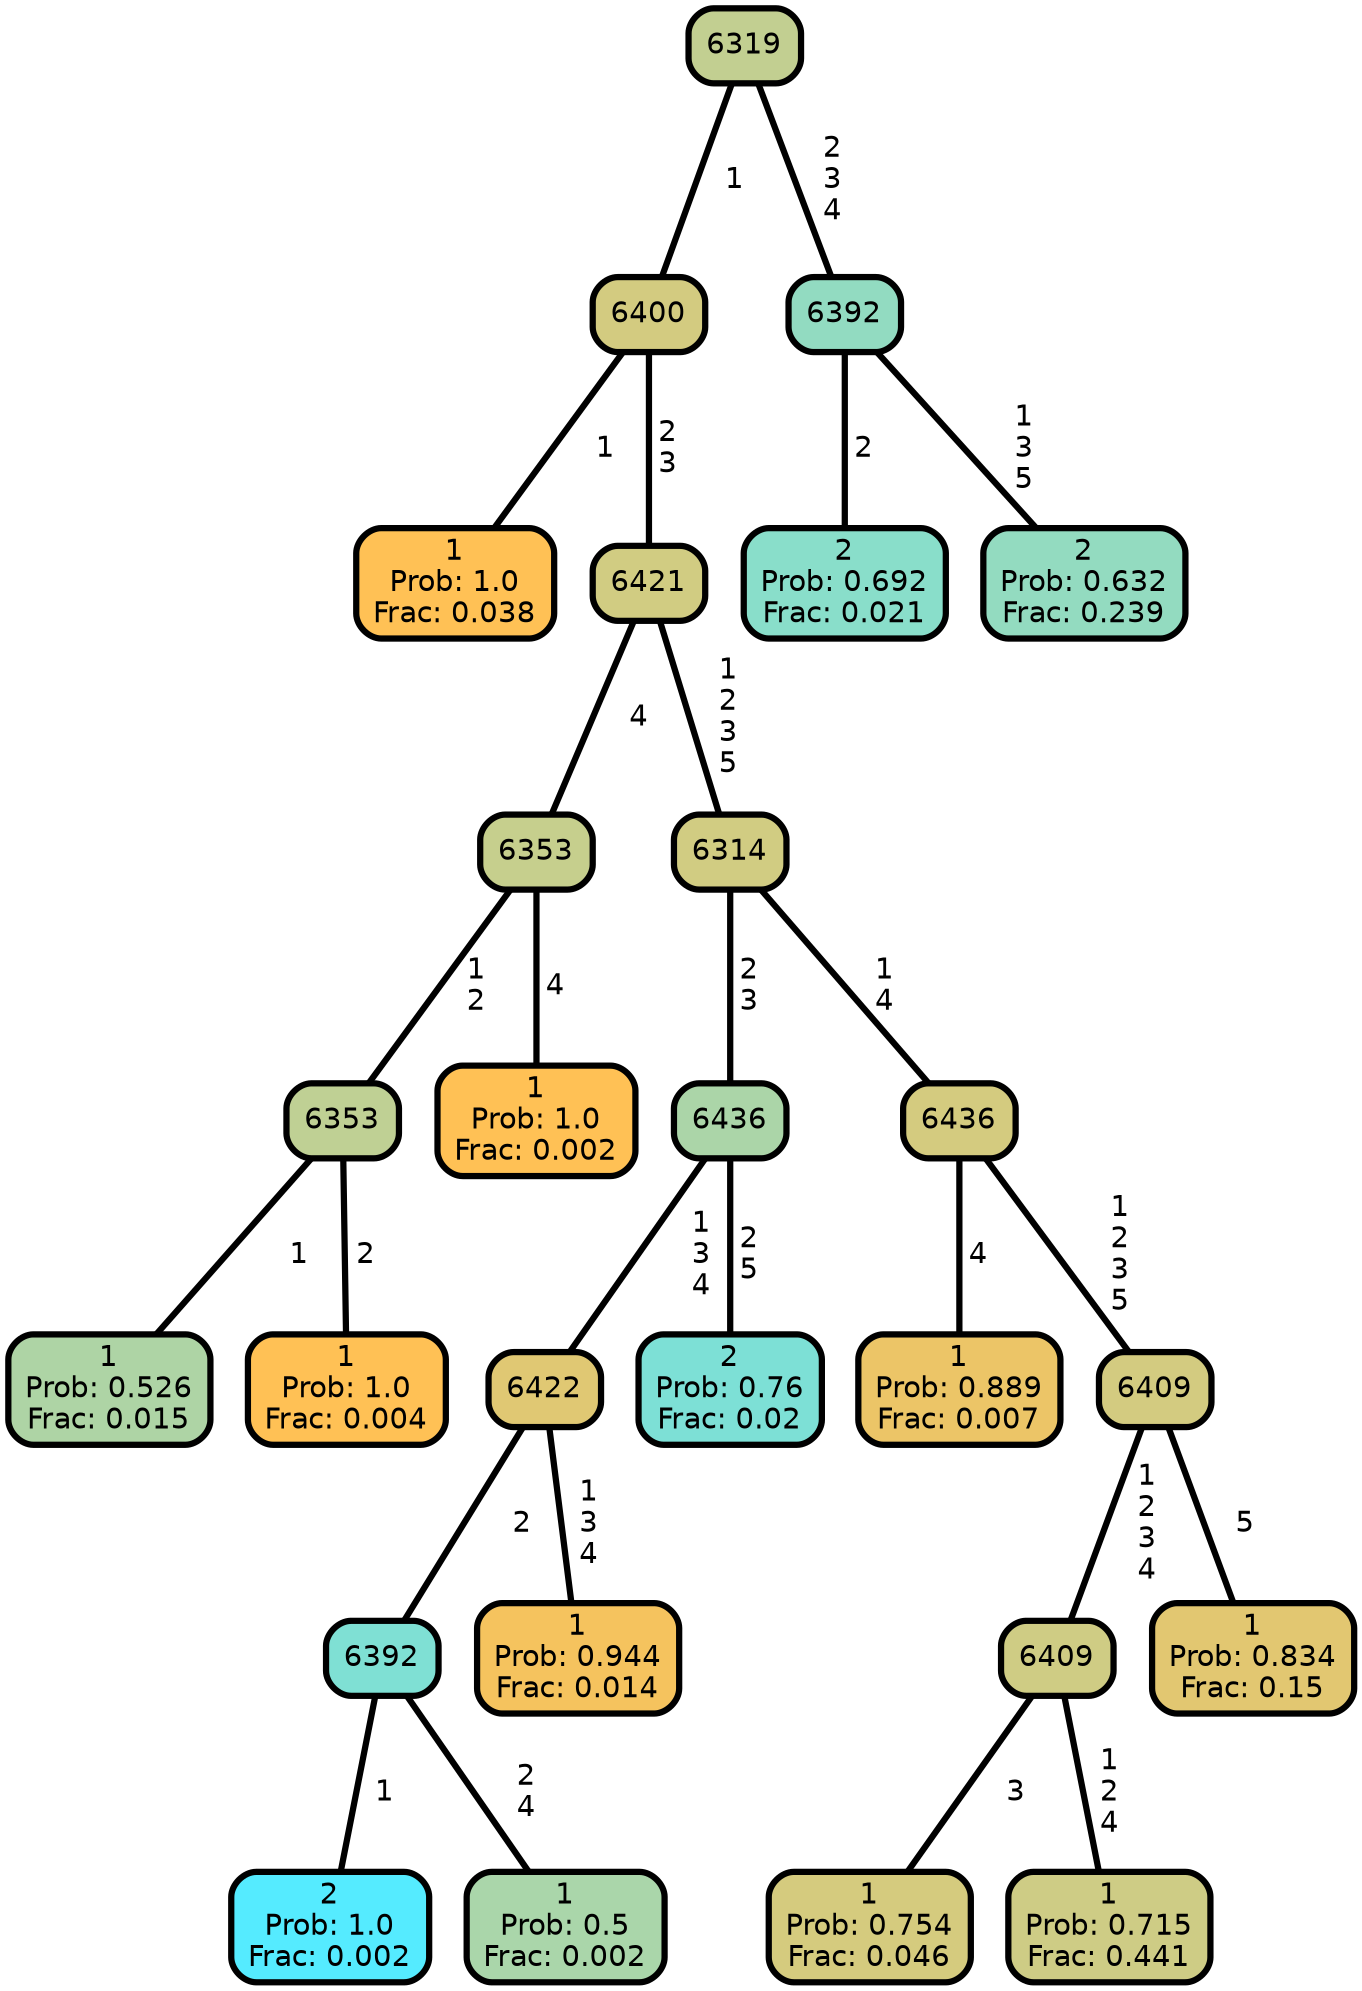 graph Tree {
node [shape=box, style="filled, rounded",color="black",penwidth="3",fontcolor="black",                 fontname=helvetica] ;
graph [ranksep="0 equally", splines=straight,                 bgcolor=transparent, dpi=200] ;
edge [fontname=helvetica, color=black] ;
0 [label="1
Prob: 1.0
Frac: 0.038", fillcolor="#ffc155"] ;
1 [label="6400", fillcolor="#d3cb80"] ;
2 [label="1
Prob: 0.526
Frac: 0.015", fillcolor="#aed4a5"] ;
3 [label="6353", fillcolor="#bfd094"] ;
4 [label="1
Prob: 1.0
Frac: 0.004", fillcolor="#ffc155"] ;
5 [label="6353", fillcolor="#c6cf8d"] ;
6 [label="1
Prob: 1.0
Frac: 0.002", fillcolor="#ffc155"] ;
7 [label="6421", fillcolor="#d1cc82"] ;
8 [label="2
Prob: 1.0
Frac: 0.002", fillcolor="#55ebff"] ;
9 [label="6392", fillcolor="#7fe0d4"] ;
10 [label="1
Prob: 0.5
Frac: 0.002", fillcolor="#aad6aa"] ;
11 [label="6422", fillcolor="#e0c873"] ;
12 [label="1
Prob: 0.944
Frac: 0.014", fillcolor="#f5c35e"] ;
13 [label="6436", fillcolor="#abd5a8"] ;
14 [label="2
Prob: 0.76
Frac: 0.02", fillcolor="#7de0d6"] ;
15 [label="6314", fillcolor="#d1cc82"] ;
16 [label="1
Prob: 0.889
Frac: 0.007", fillcolor="#ecc567"] ;
17 [label="6436", fillcolor="#d4cb7f"] ;
18 [label="1
Prob: 0.754
Frac: 0.046", fillcolor="#d5cb7e"] ;
19 [label="6409", fillcolor="#cfcc84"] ;
20 [label="1
Prob: 0.715
Frac: 0.441", fillcolor="#cecc85"] ;
21 [label="6409", fillcolor="#d3cb80"] ;
22 [label="1
Prob: 0.834
Frac: 0.15", fillcolor="#e2c771"] ;
23 [label="6319", fillcolor="#c2cf91"] ;
24 [label="2
Prob: 0.692
Frac: 0.021", fillcolor="#89deca"] ;
25 [label="6392", fillcolor="#92dbc1"] ;
26 [label="2
Prob: 0.632
Frac: 0.239", fillcolor="#93dbc0"] ;
1 -- 0 [label=" 1",penwidth=3] ;
1 -- 7 [label=" 2\n 3",penwidth=3] ;
3 -- 2 [label=" 1",penwidth=3] ;
3 -- 4 [label=" 2",penwidth=3] ;
5 -- 3 [label=" 1\n 2",penwidth=3] ;
5 -- 6 [label=" 4",penwidth=3] ;
7 -- 5 [label=" 4",penwidth=3] ;
7 -- 15 [label=" 1\n 2\n 3\n 5",penwidth=3] ;
9 -- 8 [label=" 1",penwidth=3] ;
9 -- 10 [label=" 2\n 4",penwidth=3] ;
11 -- 9 [label=" 2",penwidth=3] ;
11 -- 12 [label=" 1\n 3\n 4",penwidth=3] ;
13 -- 11 [label=" 1\n 3\n 4",penwidth=3] ;
13 -- 14 [label=" 2\n 5",penwidth=3] ;
15 -- 13 [label=" 2\n 3",penwidth=3] ;
15 -- 17 [label=" 1\n 4",penwidth=3] ;
17 -- 16 [label=" 4",penwidth=3] ;
17 -- 21 [label=" 1\n 2\n 3\n 5",penwidth=3] ;
19 -- 18 [label=" 3",penwidth=3] ;
19 -- 20 [label=" 1\n 2\n 4",penwidth=3] ;
21 -- 19 [label=" 1\n 2\n 3\n 4",penwidth=3] ;
21 -- 22 [label=" 5",penwidth=3] ;
23 -- 1 [label=" 1",penwidth=3] ;
23 -- 25 [label=" 2\n 3\n 4",penwidth=3] ;
25 -- 24 [label=" 2",penwidth=3] ;
25 -- 26 [label=" 1\n 3\n 5",penwidth=3] ;
{rank = same;}}